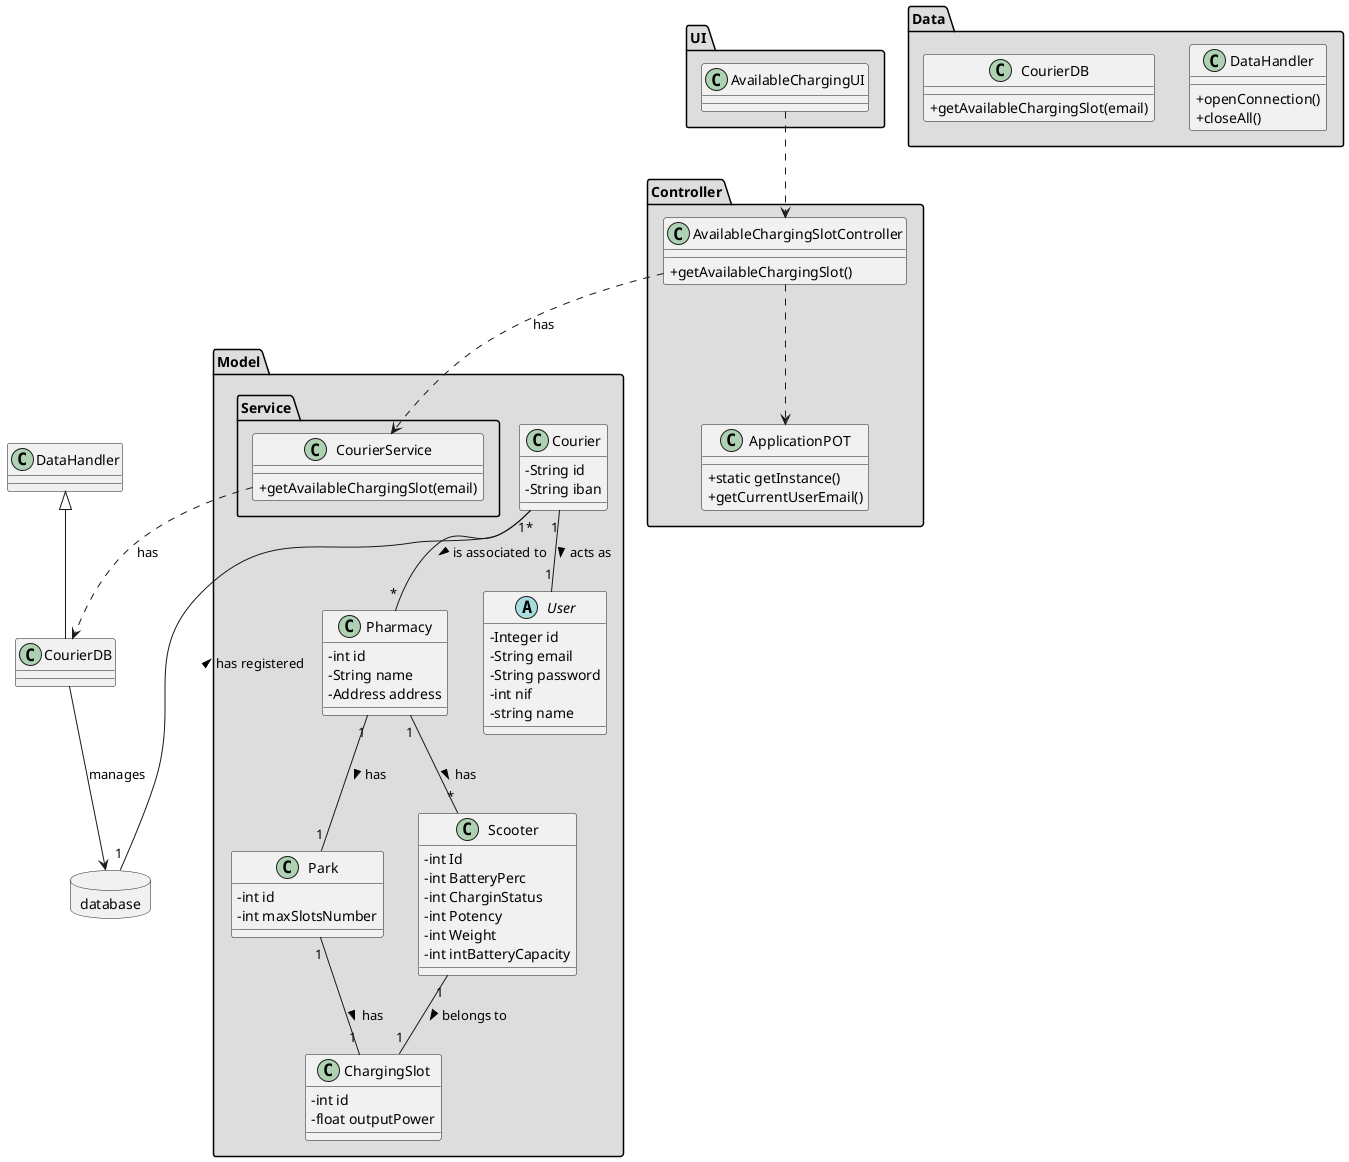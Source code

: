 @startuml
skinparam classAttributeIconSize 0

package "UI" #DDDDDD{
class AvailableChargingUI {

}
}
package "Controller" #DDDDDD {
class AvailableChargingSlotController{
+getAvailableChargingSlot()
}

class ApplicationPOT
{
  +static getInstance()
  +getCurrentUserEmail()
}
}


package "Model" #DDDDDD {
package "Service" #DDDDDD {
   class CourierService{
          +getAvailableChargingSlot(email)
      }
 }
}

package "Model" #DDDDDD {
class Pharmacy{
-int id
-String name
-Address address
}

class Park{
-int id
-int maxSlotsNumber
}

class ChargingSlot{
-int id
-float outputPower
}

class Courier {
      -String id
      -String iban
}

class Scooter {
-int Id
-int BatteryPerc
-int CharginStatus
-int Potency
-int Weight
-int intBatteryCapacity
}

abstract User{
  -Integer id
  -String email
  -String password
  -int nif
  -string name
}


}

package "Data" #DDDDDD {
class DataHandler{
    +openConnection()
    +closeAll()
}

class CourierDB{
 +getAvailableChargingSlot(email)
  }

}
database database{

}
class CourierDB extends DataHandler

AvailableChargingSlotController ..> ApplicationPOT
AvailableChargingUI ..> AvailableChargingSlotController
AvailableChargingSlotController ..> CourierService : has
CourierService ..> CourierDB : has
CourierDB --> database : manages

database "1" -- "*" Courier : has registered >
Courier "1" -- "1" User : acts as >
Courier "1" -- "*" Pharmacy : is associated to >
Pharmacy "1" -- "1" Park : has >
Pharmacy "1" -- "*" Scooter : has >
Park "1" -- "1" ChargingSlot : has >
Scooter "1" -- "1" ChargingSlot : belongs to >

@enduml